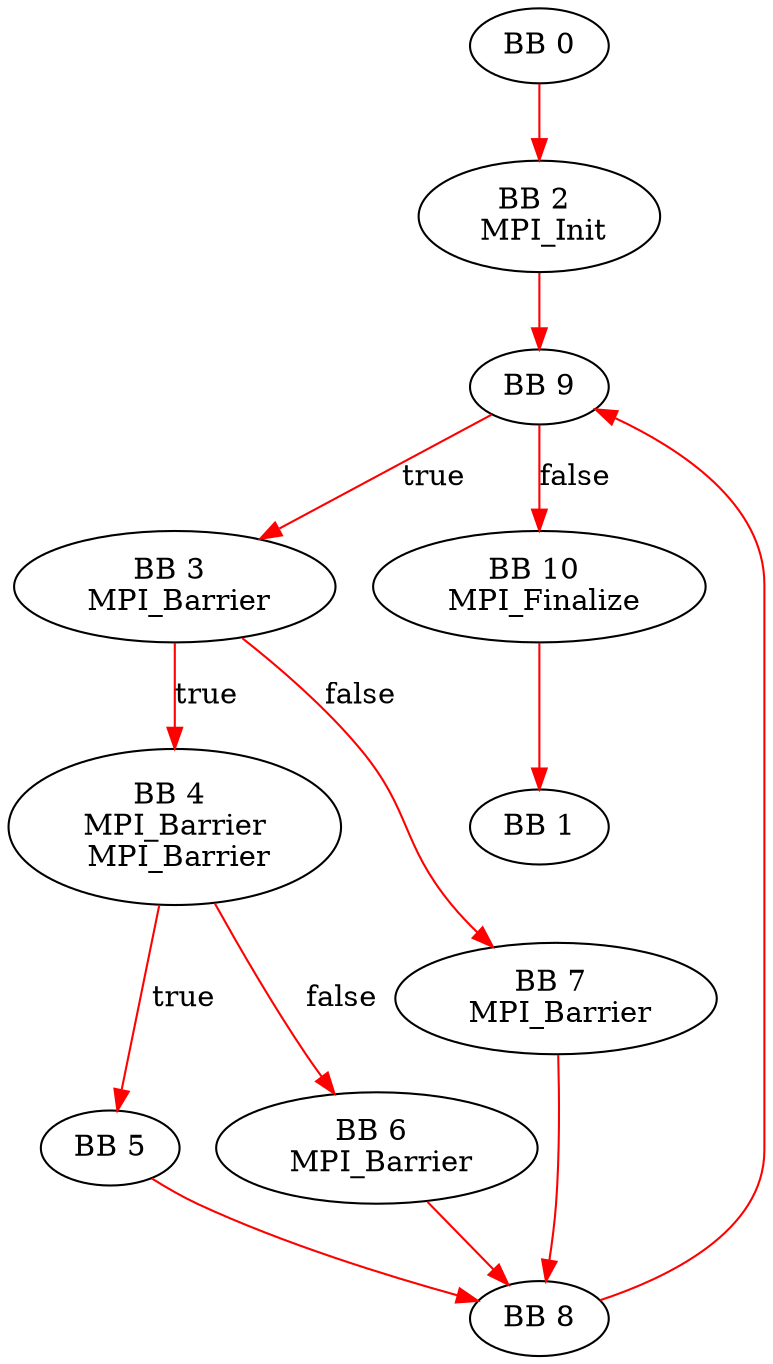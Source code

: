 Digraph G{
0 [label="BB 0" shape=ellipse]
0 -> 2 [color=red label=""]
2 [label="BB 2 \n MPI_Init" shape=ellipse]
2 -> 9 [color=red label=""]
3 [label="BB 3 \n MPI_Barrier" shape=ellipse]
3 -> 4 [color=red label="true"]
3 -> 7 [color=red label="false"]
4 [label="BB 4 \n MPI_Barrier \n MPI_Barrier" shape=ellipse]
4 -> 5 [color=red label="true"]
4 -> 6 [color=red label="false"]
5 [label="BB 5" shape=ellipse]
5 -> 8 [color=red label=""]
6 [label="BB 6 \n MPI_Barrier" shape=ellipse]
6 -> 8 [color=red label=""]
7 [label="BB 7 \n MPI_Barrier" shape=ellipse]
7 -> 8 [color=red label=""]
8 [label="BB 8" shape=ellipse]
8 -> 9 [color=red label=""]
9 [label="BB 9" shape=ellipse]
9 -> 3 [color=red label="true"]
9 -> 10 [color=red label="false"]
10 [label="BB 10 \n MPI_Finalize" shape=ellipse]
10 -> 1 [color=red label=""]
1 [label="BB 1" shape=ellipse]
}
